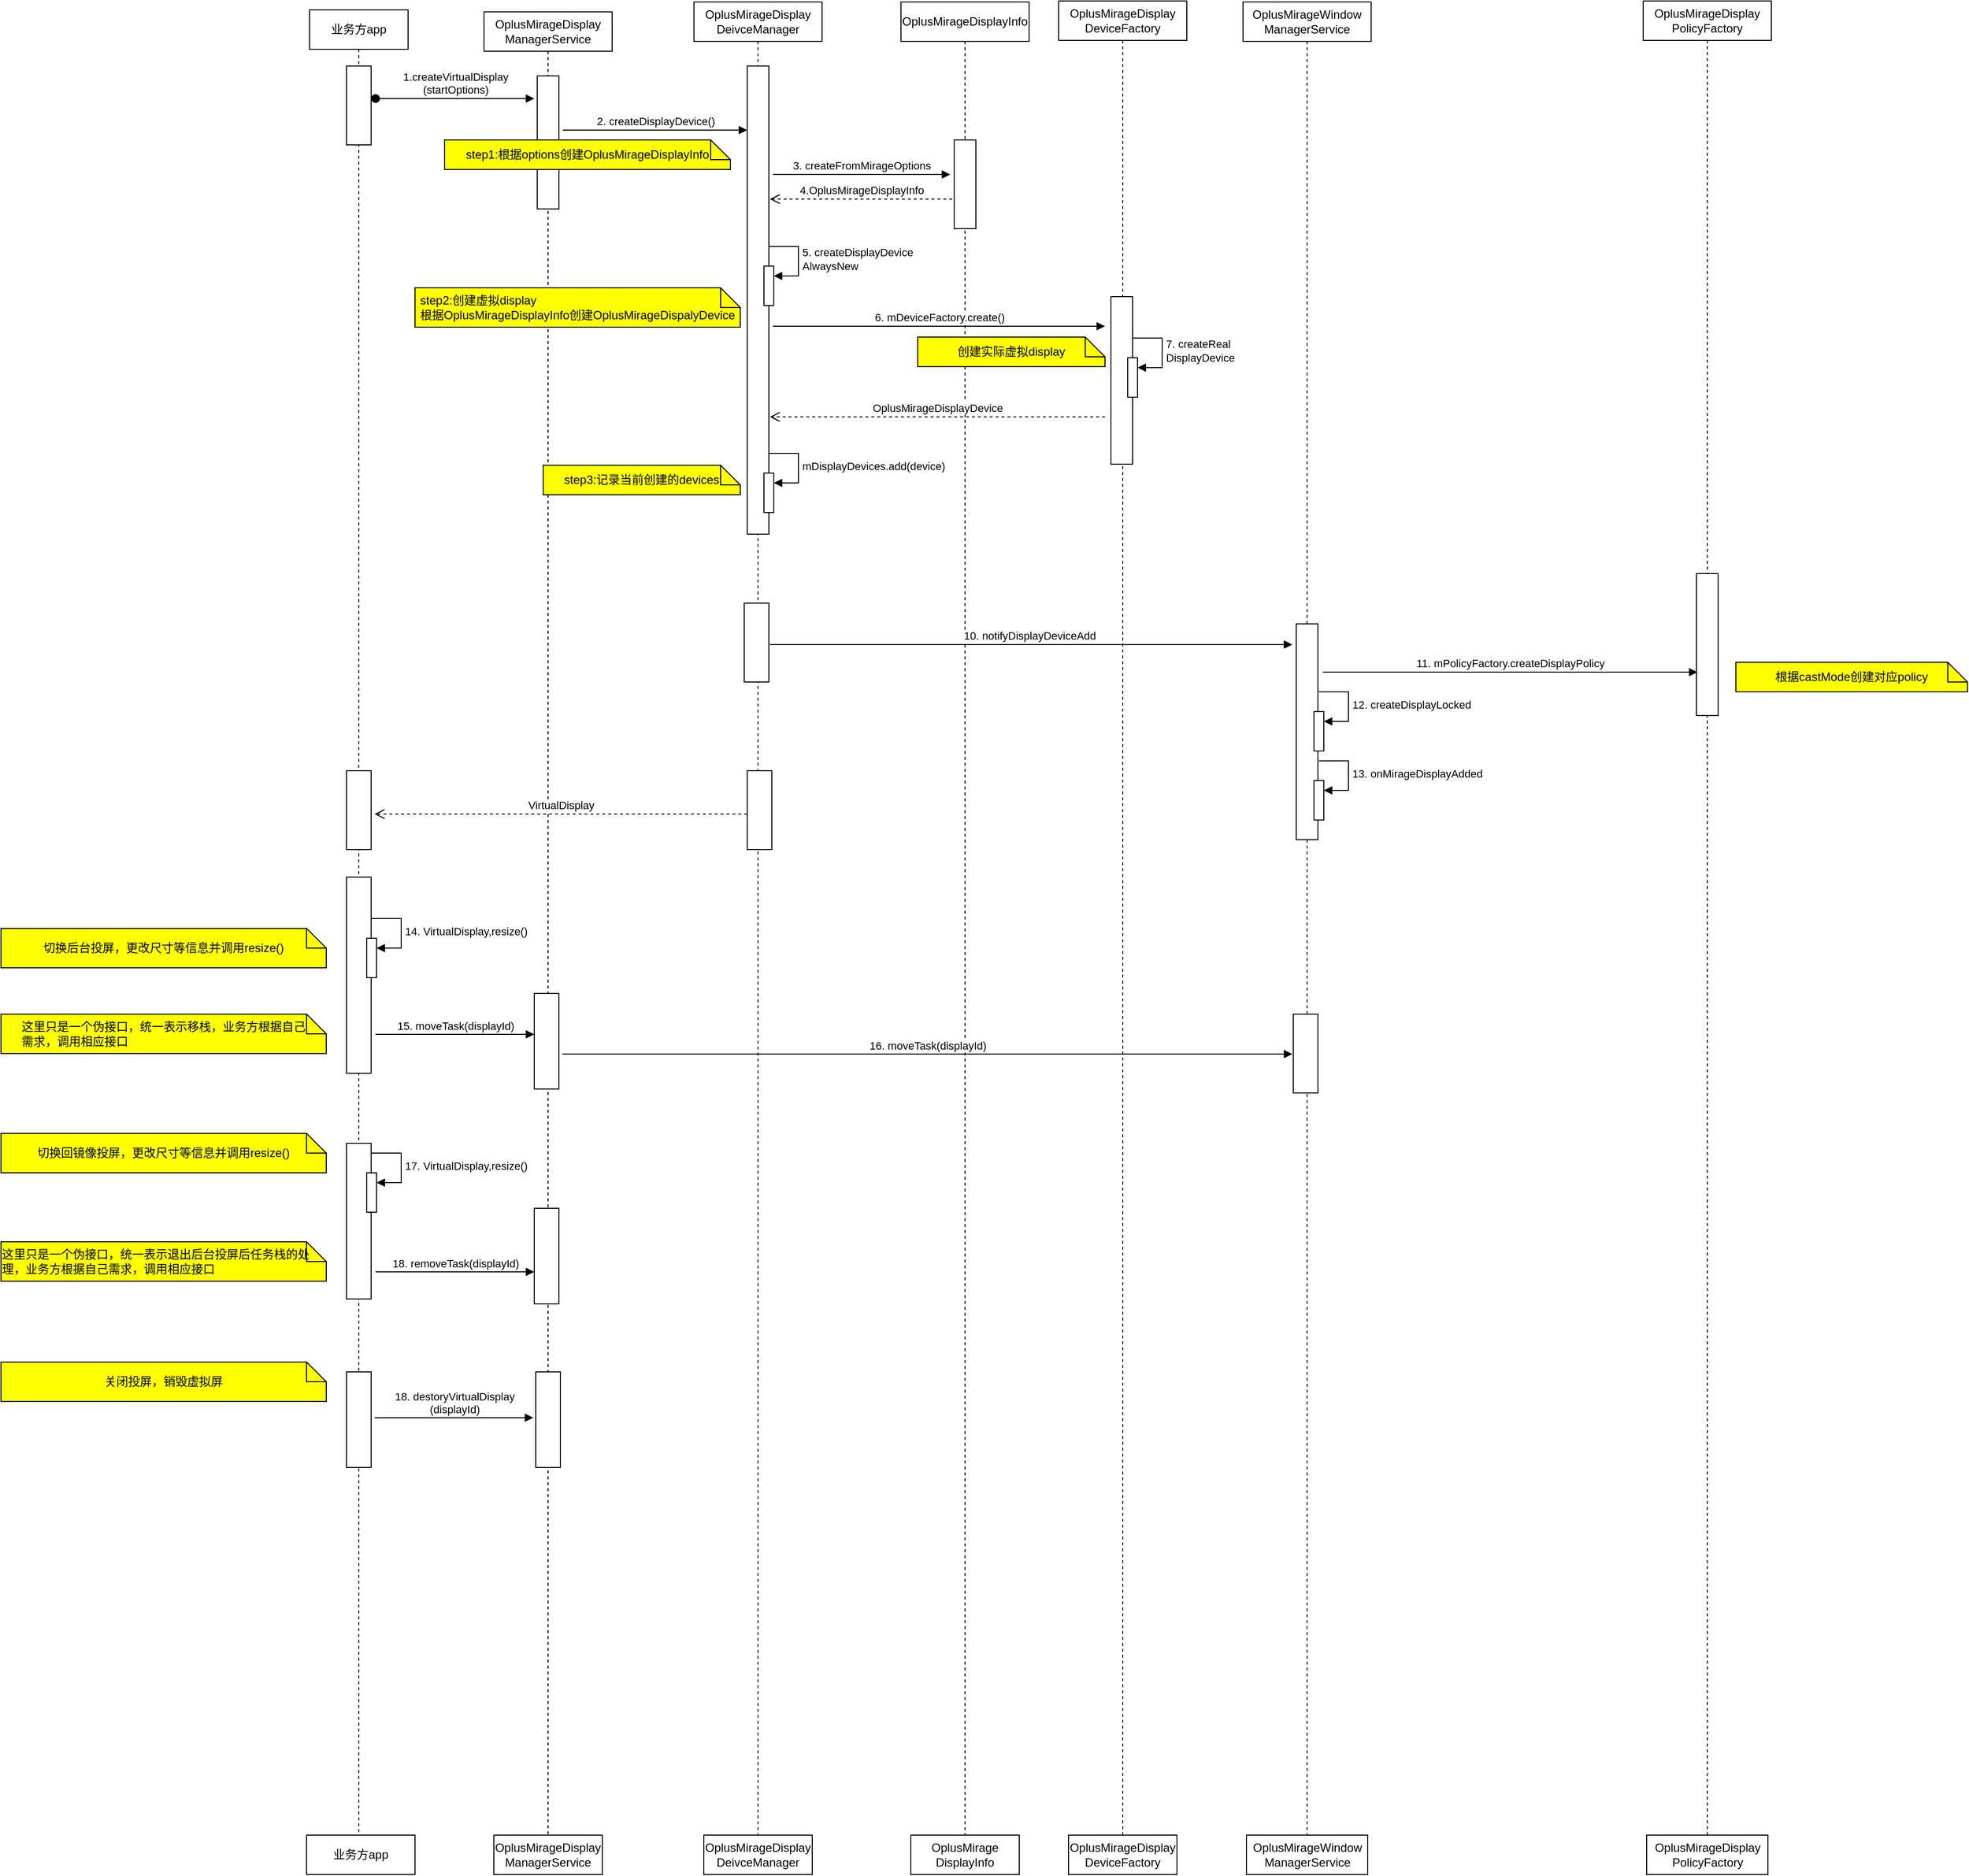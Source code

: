 <mxfile version="21.3.6" type="github">
  <diagram name="第 1 页" id="up2WzP2WOq_WwcbOWC76">
    <mxGraphModel dx="2010" dy="657" grid="1" gridSize="10" guides="1" tooltips="1" connect="1" arrows="1" fold="1" page="1" pageScale="1" pageWidth="827" pageHeight="1169" math="0" shadow="0">
      <root>
        <mxCell id="0" />
        <mxCell id="1" parent="0" />
        <mxCell id="COJoxem9YhKzUR3GFNAb-1" value="OplusMirageDisplay&lt;br&gt;ManagerService" style="shape=umlLifeline;perimeter=lifelinePerimeter;whiteSpace=wrap;html=1;container=0;dropTarget=0;collapsible=0;recursiveResize=0;outlineConnect=0;portConstraint=eastwest;newEdgeStyle={&quot;edgeStyle&quot;:&quot;elbowEdgeStyle&quot;,&quot;elbow&quot;:&quot;vertical&quot;,&quot;curved&quot;:0,&quot;rounded&quot;:0};" vertex="1" parent="1">
          <mxGeometry x="40" y="30" width="130" height="1850" as="geometry" />
        </mxCell>
        <mxCell id="COJoxem9YhKzUR3GFNAb-2" value="" style="html=1;points=[];perimeter=orthogonalPerimeter;outlineConnect=0;targetShapes=umlLifeline;portConstraint=eastwest;newEdgeStyle={&quot;edgeStyle&quot;:&quot;elbowEdgeStyle&quot;,&quot;elbow&quot;:&quot;vertical&quot;,&quot;curved&quot;:0,&quot;rounded&quot;:0};" vertex="1" parent="COJoxem9YhKzUR3GFNAb-1">
          <mxGeometry x="54" y="65" width="22" height="135" as="geometry" />
        </mxCell>
        <mxCell id="COJoxem9YhKzUR3GFNAb-3" value="1.createVirtualDisplay&lt;br&gt;(startOptions)" style="html=1;verticalAlign=bottom;startArrow=oval;endArrow=block;startSize=8;edgeStyle=elbowEdgeStyle;elbow=vertical;curved=0;rounded=0;" edge="1" parent="COJoxem9YhKzUR3GFNAb-1">
          <mxGeometry relative="1" as="geometry">
            <mxPoint x="-110" y="88" as="sourcePoint" />
            <mxPoint x="51" y="88.103" as="targetPoint" />
          </mxGeometry>
        </mxCell>
        <mxCell id="COJoxem9YhKzUR3GFNAb-112" value="" style="html=1;points=[];perimeter=orthogonalPerimeter;outlineConnect=0;targetShapes=umlLifeline;portConstraint=eastwest;newEdgeStyle={&quot;edgeStyle&quot;:&quot;elbowEdgeStyle&quot;,&quot;elbow&quot;:&quot;vertical&quot;,&quot;curved&quot;:0,&quot;rounded&quot;:0};" vertex="1" parent="COJoxem9YhKzUR3GFNAb-1">
          <mxGeometry x="51" y="996" width="25" height="97" as="geometry" />
        </mxCell>
        <mxCell id="COJoxem9YhKzUR3GFNAb-129" value="" style="html=1;points=[];perimeter=orthogonalPerimeter;outlineConnect=0;targetShapes=umlLifeline;portConstraint=eastwest;newEdgeStyle={&quot;edgeStyle&quot;:&quot;elbowEdgeStyle&quot;,&quot;elbow&quot;:&quot;vertical&quot;,&quot;curved&quot;:0,&quot;rounded&quot;:0};" vertex="1" parent="COJoxem9YhKzUR3GFNAb-1">
          <mxGeometry x="51" y="1214" width="25" height="97" as="geometry" />
        </mxCell>
        <mxCell id="COJoxem9YhKzUR3GFNAb-138" value="" style="html=1;points=[];perimeter=orthogonalPerimeter;outlineConnect=0;targetShapes=umlLifeline;portConstraint=eastwest;newEdgeStyle={&quot;edgeStyle&quot;:&quot;elbowEdgeStyle&quot;,&quot;elbow&quot;:&quot;vertical&quot;,&quot;curved&quot;:0,&quot;rounded&quot;:0};" vertex="1" parent="COJoxem9YhKzUR3GFNAb-1">
          <mxGeometry x="52.5" y="1380" width="25" height="97" as="geometry" />
        </mxCell>
        <mxCell id="COJoxem9YhKzUR3GFNAb-5" value="OplusMirageDisplay&lt;br&gt;DeivceManager" style="shape=umlLifeline;perimeter=lifelinePerimeter;whiteSpace=wrap;html=1;container=0;dropTarget=0;collapsible=0;recursiveResize=0;outlineConnect=0;portConstraint=eastwest;newEdgeStyle={&quot;edgeStyle&quot;:&quot;elbowEdgeStyle&quot;,&quot;elbow&quot;:&quot;vertical&quot;,&quot;curved&quot;:0,&quot;rounded&quot;:0};" vertex="1" parent="1">
          <mxGeometry x="253" y="20" width="130" height="1860" as="geometry" />
        </mxCell>
        <mxCell id="COJoxem9YhKzUR3GFNAb-6" value="" style="html=1;points=[];perimeter=orthogonalPerimeter;outlineConnect=0;targetShapes=umlLifeline;portConstraint=eastwest;newEdgeStyle={&quot;edgeStyle&quot;:&quot;elbowEdgeStyle&quot;,&quot;elbow&quot;:&quot;vertical&quot;,&quot;curved&quot;:0,&quot;rounded&quot;:0};" vertex="1" parent="COJoxem9YhKzUR3GFNAb-5">
          <mxGeometry x="54" y="65" width="22" height="475" as="geometry" />
        </mxCell>
        <mxCell id="COJoxem9YhKzUR3GFNAb-7" value="" style="html=1;points=[];perimeter=orthogonalPerimeter;outlineConnect=0;targetShapes=umlLifeline;portConstraint=eastwest;newEdgeStyle={&quot;edgeStyle&quot;:&quot;elbowEdgeStyle&quot;,&quot;elbow&quot;:&quot;vertical&quot;,&quot;curved&quot;:0,&quot;rounded&quot;:0};" vertex="1" parent="COJoxem9YhKzUR3GFNAb-5">
          <mxGeometry x="71" y="268" width="10" height="40" as="geometry" />
        </mxCell>
        <mxCell id="COJoxem9YhKzUR3GFNAb-8" value="5. createDisplayDevice&lt;br&gt;AlwaysNew" style="html=1;align=left;spacingLeft=2;endArrow=block;rounded=0;edgeStyle=orthogonalEdgeStyle;curved=0;rounded=0;" edge="1" parent="COJoxem9YhKzUR3GFNAb-5" target="COJoxem9YhKzUR3GFNAb-7">
          <mxGeometry relative="1" as="geometry">
            <mxPoint x="76" y="248" as="sourcePoint" />
            <Array as="points">
              <mxPoint x="106" y="278" />
            </Array>
          </mxGeometry>
        </mxCell>
        <mxCell id="COJoxem9YhKzUR3GFNAb-9" value="" style="html=1;points=[];perimeter=orthogonalPerimeter;outlineConnect=0;targetShapes=umlLifeline;portConstraint=eastwest;newEdgeStyle={&quot;edgeStyle&quot;:&quot;elbowEdgeStyle&quot;,&quot;elbow&quot;:&quot;vertical&quot;,&quot;curved&quot;:0,&quot;rounded&quot;:0};" vertex="1" parent="COJoxem9YhKzUR3GFNAb-5">
          <mxGeometry x="71" y="478" width="10" height="40" as="geometry" />
        </mxCell>
        <mxCell id="COJoxem9YhKzUR3GFNAb-10" value="mDisplayDevices.add(device)" style="html=1;align=left;spacingLeft=2;endArrow=block;rounded=0;edgeStyle=orthogonalEdgeStyle;curved=0;rounded=0;" edge="1" parent="COJoxem9YhKzUR3GFNAb-5" target="COJoxem9YhKzUR3GFNAb-9">
          <mxGeometry relative="1" as="geometry">
            <mxPoint x="76" y="458" as="sourcePoint" />
            <Array as="points">
              <mxPoint x="106" y="488" />
            </Array>
          </mxGeometry>
        </mxCell>
        <mxCell id="COJoxem9YhKzUR3GFNAb-98" value="" style="html=1;points=[];perimeter=orthogonalPerimeter;outlineConnect=0;targetShapes=umlLifeline;portConstraint=eastwest;newEdgeStyle={&quot;edgeStyle&quot;:&quot;elbowEdgeStyle&quot;,&quot;elbow&quot;:&quot;vertical&quot;,&quot;curved&quot;:0,&quot;rounded&quot;:0};" vertex="1" parent="COJoxem9YhKzUR3GFNAb-5">
          <mxGeometry x="51" y="610" width="25" height="80" as="geometry" />
        </mxCell>
        <mxCell id="COJoxem9YhKzUR3GFNAb-12" value="2. createDisplayDevice()" style="html=1;verticalAlign=bottom;endArrow=block;edgeStyle=elbowEdgeStyle;elbow=vertical;curved=0;rounded=0;" edge="1" parent="1">
          <mxGeometry width="80" relative="1" as="geometry">
            <mxPoint x="120" y="150" as="sourcePoint" />
            <mxPoint x="307" y="150.034" as="targetPoint" />
          </mxGeometry>
        </mxCell>
        <mxCell id="COJoxem9YhKzUR3GFNAb-13" value="OplusMirageDisplayInfo" style="shape=umlLifeline;perimeter=lifelinePerimeter;whiteSpace=wrap;html=1;container=0;dropTarget=0;collapsible=0;recursiveResize=0;outlineConnect=0;portConstraint=eastwest;newEdgeStyle={&quot;edgeStyle&quot;:&quot;elbowEdgeStyle&quot;,&quot;elbow&quot;:&quot;vertical&quot;,&quot;curved&quot;:0,&quot;rounded&quot;:0};" vertex="1" parent="1">
          <mxGeometry x="463" y="20" width="130" height="1860" as="geometry" />
        </mxCell>
        <mxCell id="COJoxem9YhKzUR3GFNAb-14" value="" style="html=1;points=[];perimeter=orthogonalPerimeter;outlineConnect=0;targetShapes=umlLifeline;portConstraint=eastwest;newEdgeStyle={&quot;edgeStyle&quot;:&quot;elbowEdgeStyle&quot;,&quot;elbow&quot;:&quot;vertical&quot;,&quot;curved&quot;:0,&quot;rounded&quot;:0};" vertex="1" parent="COJoxem9YhKzUR3GFNAb-13">
          <mxGeometry x="54" y="140" width="22" height="90" as="geometry" />
        </mxCell>
        <mxCell id="COJoxem9YhKzUR3GFNAb-15" value="3. createFromMirageOptions" style="html=1;verticalAlign=bottom;endArrow=block;edgeStyle=elbowEdgeStyle;elbow=vertical;curved=0;rounded=0;" edge="1" parent="1">
          <mxGeometry width="80" relative="1" as="geometry">
            <mxPoint x="333" y="195" as="sourcePoint" />
            <mxPoint x="513" y="195" as="targetPoint" />
          </mxGeometry>
        </mxCell>
        <mxCell id="COJoxem9YhKzUR3GFNAb-16" value="OplusMirageDisplay&lt;br&gt;DeviceFactory" style="shape=umlLifeline;perimeter=lifelinePerimeter;whiteSpace=wrap;html=1;container=0;dropTarget=0;collapsible=0;recursiveResize=0;outlineConnect=0;portConstraint=eastwest;newEdgeStyle={&quot;edgeStyle&quot;:&quot;elbowEdgeStyle&quot;,&quot;elbow&quot;:&quot;vertical&quot;,&quot;curved&quot;:0,&quot;rounded&quot;:0};" vertex="1" parent="1">
          <mxGeometry x="623" y="19" width="130" height="1861" as="geometry" />
        </mxCell>
        <mxCell id="COJoxem9YhKzUR3GFNAb-17" value="" style="html=1;points=[];perimeter=orthogonalPerimeter;outlineConnect=0;targetShapes=umlLifeline;portConstraint=eastwest;newEdgeStyle={&quot;edgeStyle&quot;:&quot;elbowEdgeStyle&quot;,&quot;elbow&quot;:&quot;vertical&quot;,&quot;curved&quot;:0,&quot;rounded&quot;:0};" vertex="1" parent="COJoxem9YhKzUR3GFNAb-16">
          <mxGeometry x="53" y="300" width="22" height="170" as="geometry" />
        </mxCell>
        <mxCell id="COJoxem9YhKzUR3GFNAb-18" value="" style="html=1;points=[];perimeter=orthogonalPerimeter;outlineConnect=0;targetShapes=umlLifeline;portConstraint=eastwest;newEdgeStyle={&quot;edgeStyle&quot;:&quot;elbowEdgeStyle&quot;,&quot;elbow&quot;:&quot;vertical&quot;,&quot;curved&quot;:0,&quot;rounded&quot;:0};" vertex="1" parent="COJoxem9YhKzUR3GFNAb-16">
          <mxGeometry x="70" y="362" width="10" height="40" as="geometry" />
        </mxCell>
        <mxCell id="COJoxem9YhKzUR3GFNAb-19" value="7. createReal&lt;br&gt;DisplayDevice" style="html=1;align=left;spacingLeft=2;endArrow=block;rounded=0;edgeStyle=orthogonalEdgeStyle;curved=0;rounded=0;" edge="1" parent="COJoxem9YhKzUR3GFNAb-16" target="COJoxem9YhKzUR3GFNAb-18">
          <mxGeometry relative="1" as="geometry">
            <mxPoint x="75" y="342" as="sourcePoint" />
            <Array as="points">
              <mxPoint x="105" y="372" />
            </Array>
          </mxGeometry>
        </mxCell>
        <mxCell id="COJoxem9YhKzUR3GFNAb-20" value="6. mDeviceFactory.create()" style="html=1;verticalAlign=bottom;endArrow=block;edgeStyle=elbowEdgeStyle;elbow=vertical;curved=0;rounded=0;" edge="1" parent="1">
          <mxGeometry x="0.002" width="80" relative="1" as="geometry">
            <mxPoint x="333" y="349" as="sourcePoint" />
            <mxPoint x="670" y="349" as="targetPoint" />
            <mxPoint as="offset" />
          </mxGeometry>
        </mxCell>
        <mxCell id="COJoxem9YhKzUR3GFNAb-24" value="OplusMirageDisplayDevice" style="html=1;verticalAlign=bottom;endArrow=open;dashed=1;endSize=8;edgeStyle=elbowEdgeStyle;elbow=vertical;curved=0;rounded=0;" edge="1" parent="1">
          <mxGeometry relative="1" as="geometry">
            <mxPoint x="670" y="441" as="sourcePoint" />
            <mxPoint x="330" y="441" as="targetPoint" />
          </mxGeometry>
        </mxCell>
        <mxCell id="COJoxem9YhKzUR3GFNAb-25" value="OplusMirageWindow&lt;br&gt;ManagerService" style="shape=umlLifeline;perimeter=lifelinePerimeter;whiteSpace=wrap;html=1;container=0;dropTarget=0;collapsible=0;recursiveResize=0;outlineConnect=0;portConstraint=eastwest;newEdgeStyle={&quot;edgeStyle&quot;:&quot;elbowEdgeStyle&quot;,&quot;elbow&quot;:&quot;vertical&quot;,&quot;curved&quot;:0,&quot;rounded&quot;:0};" vertex="1" parent="1">
          <mxGeometry x="810" y="20" width="130" height="1860" as="geometry" />
        </mxCell>
        <mxCell id="COJoxem9YhKzUR3GFNAb-106" value="" style="html=1;points=[];perimeter=orthogonalPerimeter;outlineConnect=0;targetShapes=umlLifeline;portConstraint=eastwest;newEdgeStyle={&quot;edgeStyle&quot;:&quot;elbowEdgeStyle&quot;,&quot;elbow&quot;:&quot;vertical&quot;,&quot;curved&quot;:0,&quot;rounded&quot;:0};" vertex="1" parent="COJoxem9YhKzUR3GFNAb-25">
          <mxGeometry x="54" y="631" width="22" height="219" as="geometry" />
        </mxCell>
        <mxCell id="COJoxem9YhKzUR3GFNAb-117" value="" style="html=1;points=[];perimeter=orthogonalPerimeter;outlineConnect=0;targetShapes=umlLifeline;portConstraint=eastwest;newEdgeStyle={&quot;edgeStyle&quot;:&quot;elbowEdgeStyle&quot;,&quot;elbow&quot;:&quot;vertical&quot;,&quot;curved&quot;:0,&quot;rounded&quot;:0};" vertex="1" parent="COJoxem9YhKzUR3GFNAb-25">
          <mxGeometry x="51" y="1027" width="25" height="80" as="geometry" />
        </mxCell>
        <mxCell id="COJoxem9YhKzUR3GFNAb-45" value="10. notifyDisplayDeviceAdd&amp;nbsp;" style="html=1;verticalAlign=bottom;endArrow=block;edgeStyle=elbowEdgeStyle;elbow=vertical;curved=0;rounded=0;" edge="1" parent="1">
          <mxGeometry width="80" relative="1" as="geometry">
            <mxPoint x="330" y="672" as="sourcePoint" />
            <mxPoint x="860" y="672" as="targetPoint" />
          </mxGeometry>
        </mxCell>
        <mxCell id="COJoxem9YhKzUR3GFNAb-49" value="OplusMirageDisplay&lt;br&gt;PolicyFactory" style="shape=umlLifeline;perimeter=lifelinePerimeter;whiteSpace=wrap;html=1;container=0;dropTarget=0;collapsible=0;recursiveResize=0;outlineConnect=0;portConstraint=eastwest;newEdgeStyle={&quot;edgeStyle&quot;:&quot;elbowEdgeStyle&quot;,&quot;elbow&quot;:&quot;vertical&quot;,&quot;curved&quot;:0,&quot;rounded&quot;:0};" vertex="1" parent="1">
          <mxGeometry x="1216" y="19" width="130" height="1861" as="geometry" />
        </mxCell>
        <mxCell id="COJoxem9YhKzUR3GFNAb-50" value="" style="html=1;points=[];perimeter=orthogonalPerimeter;outlineConnect=0;targetShapes=umlLifeline;portConstraint=eastwest;newEdgeStyle={&quot;edgeStyle&quot;:&quot;elbowEdgeStyle&quot;,&quot;elbow&quot;:&quot;vertical&quot;,&quot;curved&quot;:0,&quot;rounded&quot;:0};" vertex="1" parent="COJoxem9YhKzUR3GFNAb-49">
          <mxGeometry x="54" y="581" width="22" height="144" as="geometry" />
        </mxCell>
        <mxCell id="COJoxem9YhKzUR3GFNAb-57" value="&lt;div style=&quot;text-align: left;&quot;&gt;step1:根据options创建OplusMirageDisplayInfo&lt;/div&gt;" style="shape=note;size=20;whiteSpace=wrap;html=1;fillColor=#FFFF00;" vertex="1" parent="1">
          <mxGeometry y="160" width="290" height="30" as="geometry" />
        </mxCell>
        <mxCell id="COJoxem9YhKzUR3GFNAb-58" value="4.OplusMirageDisplayInfo" style="html=1;verticalAlign=bottom;endArrow=open;dashed=1;endSize=8;edgeStyle=elbowEdgeStyle;elbow=vertical;curved=0;rounded=0;" edge="1" parent="1">
          <mxGeometry relative="1" as="geometry">
            <mxPoint x="515" y="220" as="sourcePoint" />
            <mxPoint x="330" y="220" as="targetPoint" />
          </mxGeometry>
        </mxCell>
        <mxCell id="COJoxem9YhKzUR3GFNAb-59" value="&lt;div style=&quot;text-align: left;&quot;&gt;step2:创建虚拟display&lt;/div&gt;&lt;div style=&quot;text-align: left;&quot;&gt;根据OplusMirageDisplayInfo创建OplusMirageDispalyDevice&lt;/div&gt;" style="shape=note;size=20;whiteSpace=wrap;html=1;fillColor=#FFFF00;" vertex="1" parent="1">
          <mxGeometry x="-30" y="310" width="330" height="40" as="geometry" />
        </mxCell>
        <mxCell id="COJoxem9YhKzUR3GFNAb-60" value="创建实际虚拟display" style="shape=note;size=20;whiteSpace=wrap;html=1;fillColor=#FFFF00;" vertex="1" parent="1">
          <mxGeometry x="480" y="360" width="190" height="30" as="geometry" />
        </mxCell>
        <mxCell id="COJoxem9YhKzUR3GFNAb-65" value="step3:记录当前创建的devices" style="shape=note;size=20;whiteSpace=wrap;html=1;fillColor=#FFFF00;" vertex="1" parent="1">
          <mxGeometry x="100" y="490" width="200" height="30" as="geometry" />
        </mxCell>
        <mxCell id="COJoxem9YhKzUR3GFNAb-75" value="业务方app" style="shape=umlLifeline;perimeter=lifelinePerimeter;whiteSpace=wrap;html=1;container=1;dropTarget=0;collapsible=0;recursiveResize=0;outlineConnect=0;portConstraint=eastwest;newEdgeStyle={&quot;edgeStyle&quot;:&quot;elbowEdgeStyle&quot;,&quot;elbow&quot;:&quot;vertical&quot;,&quot;curved&quot;:0,&quot;rounded&quot;:0};" vertex="1" parent="1">
          <mxGeometry x="-137" y="28" width="100" height="1852" as="geometry" />
        </mxCell>
        <mxCell id="COJoxem9YhKzUR3GFNAb-76" value="" style="html=1;points=[];perimeter=orthogonalPerimeter;outlineConnect=0;targetShapes=umlLifeline;portConstraint=eastwest;newEdgeStyle={&quot;edgeStyle&quot;:&quot;elbowEdgeStyle&quot;,&quot;elbow&quot;:&quot;vertical&quot;,&quot;curved&quot;:0,&quot;rounded&quot;:0};" vertex="1" parent="COJoxem9YhKzUR3GFNAb-75">
          <mxGeometry x="37.5" y="57" width="25" height="80" as="geometry" />
        </mxCell>
        <mxCell id="COJoxem9YhKzUR3GFNAb-96" value="" style="html=1;points=[];perimeter=orthogonalPerimeter;outlineConnect=0;targetShapes=umlLifeline;portConstraint=eastwest;newEdgeStyle={&quot;edgeStyle&quot;:&quot;elbowEdgeStyle&quot;,&quot;elbow&quot;:&quot;vertical&quot;,&quot;curved&quot;:0,&quot;rounded&quot;:0};" vertex="1" parent="COJoxem9YhKzUR3GFNAb-75">
          <mxGeometry x="37.5" y="772" width="25" height="80" as="geometry" />
        </mxCell>
        <mxCell id="COJoxem9YhKzUR3GFNAb-111" value="" style="html=1;points=[];perimeter=orthogonalPerimeter;outlineConnect=0;targetShapes=umlLifeline;portConstraint=eastwest;newEdgeStyle={&quot;edgeStyle&quot;:&quot;elbowEdgeStyle&quot;,&quot;elbow&quot;:&quot;vertical&quot;,&quot;curved&quot;:0,&quot;rounded&quot;:0};" vertex="1" parent="COJoxem9YhKzUR3GFNAb-75">
          <mxGeometry x="37.5" y="880" width="25" height="199" as="geometry" />
        </mxCell>
        <mxCell id="COJoxem9YhKzUR3GFNAb-125" value="" style="html=1;points=[];perimeter=orthogonalPerimeter;outlineConnect=0;targetShapes=umlLifeline;portConstraint=eastwest;newEdgeStyle={&quot;edgeStyle&quot;:&quot;elbowEdgeStyle&quot;,&quot;elbow&quot;:&quot;vertical&quot;,&quot;curved&quot;:0,&quot;rounded&quot;:0};" vertex="1" parent="COJoxem9YhKzUR3GFNAb-75">
          <mxGeometry x="58" y="942" width="10" height="40" as="geometry" />
        </mxCell>
        <mxCell id="COJoxem9YhKzUR3GFNAb-126" value="14. VirtualDisplay,resize()" style="html=1;align=left;spacingLeft=2;endArrow=block;rounded=0;edgeStyle=orthogonalEdgeStyle;curved=0;rounded=0;" edge="1" target="COJoxem9YhKzUR3GFNAb-125" parent="COJoxem9YhKzUR3GFNAb-75">
          <mxGeometry relative="1" as="geometry">
            <mxPoint x="63" y="922" as="sourcePoint" />
            <Array as="points">
              <mxPoint x="93" y="952" />
            </Array>
          </mxGeometry>
        </mxCell>
        <mxCell id="COJoxem9YhKzUR3GFNAb-128" value="" style="html=1;points=[];perimeter=orthogonalPerimeter;outlineConnect=0;targetShapes=umlLifeline;portConstraint=eastwest;newEdgeStyle={&quot;edgeStyle&quot;:&quot;elbowEdgeStyle&quot;,&quot;elbow&quot;:&quot;vertical&quot;,&quot;curved&quot;:0,&quot;rounded&quot;:0};" vertex="1" parent="COJoxem9YhKzUR3GFNAb-75">
          <mxGeometry x="37.5" y="1150" width="25" height="158" as="geometry" />
        </mxCell>
        <mxCell id="COJoxem9YhKzUR3GFNAb-131" value="" style="html=1;points=[];perimeter=orthogonalPerimeter;outlineConnect=0;targetShapes=umlLifeline;portConstraint=eastwest;newEdgeStyle={&quot;edgeStyle&quot;:&quot;elbowEdgeStyle&quot;,&quot;elbow&quot;:&quot;vertical&quot;,&quot;curved&quot;:0,&quot;rounded&quot;:0};" vertex="1" parent="COJoxem9YhKzUR3GFNAb-75">
          <mxGeometry x="58" y="1180" width="10" height="40" as="geometry" />
        </mxCell>
        <mxCell id="COJoxem9YhKzUR3GFNAb-132" value="17. VirtualDisplay,resize()" style="html=1;align=left;spacingLeft=2;endArrow=block;rounded=0;edgeStyle=orthogonalEdgeStyle;curved=0;rounded=0;" edge="1" target="COJoxem9YhKzUR3GFNAb-131" parent="COJoxem9YhKzUR3GFNAb-75">
          <mxGeometry relative="1" as="geometry">
            <mxPoint x="63" y="1160" as="sourcePoint" />
            <Array as="points">
              <mxPoint x="93" y="1190" />
            </Array>
          </mxGeometry>
        </mxCell>
        <mxCell id="COJoxem9YhKzUR3GFNAb-136" value="" style="html=1;points=[];perimeter=orthogonalPerimeter;outlineConnect=0;targetShapes=umlLifeline;portConstraint=eastwest;newEdgeStyle={&quot;edgeStyle&quot;:&quot;elbowEdgeStyle&quot;,&quot;elbow&quot;:&quot;vertical&quot;,&quot;curved&quot;:0,&quot;rounded&quot;:0};" vertex="1" parent="COJoxem9YhKzUR3GFNAb-75">
          <mxGeometry x="37.5" y="1382" width="25" height="97" as="geometry" />
        </mxCell>
        <mxCell id="COJoxem9YhKzUR3GFNAb-80" value="11. mPolicyFactory.createDisplayPolicy" style="html=1;verticalAlign=bottom;endArrow=block;edgeStyle=elbowEdgeStyle;elbow=vertical;curved=0;rounded=0;" edge="1" parent="1">
          <mxGeometry x="-0.001" width="80" relative="1" as="geometry">
            <mxPoint x="891" y="700" as="sourcePoint" />
            <mxPoint x="1271" y="700" as="targetPoint" />
            <mxPoint as="offset" />
          </mxGeometry>
        </mxCell>
        <mxCell id="COJoxem9YhKzUR3GFNAb-84" value="业务方app" style="html=1;whiteSpace=wrap;" vertex="1" parent="1">
          <mxGeometry x="-140" y="1880" width="110" height="40" as="geometry" />
        </mxCell>
        <mxCell id="COJoxem9YhKzUR3GFNAb-85" value="OplusMirageDisplay&lt;br style=&quot;border-color: var(--border-color);&quot;&gt;ManagerService" style="html=1;whiteSpace=wrap;" vertex="1" parent="1">
          <mxGeometry x="50" y="1880" width="110" height="40" as="geometry" />
        </mxCell>
        <mxCell id="COJoxem9YhKzUR3GFNAb-86" value="OplusMirageDisplay&lt;br style=&quot;border-color: var(--border-color);&quot;&gt;DeivceManager" style="html=1;whiteSpace=wrap;" vertex="1" parent="1">
          <mxGeometry x="263" y="1880" width="110" height="40" as="geometry" />
        </mxCell>
        <mxCell id="COJoxem9YhKzUR3GFNAb-87" value="OplusMirage&lt;br&gt;DisplayInfo" style="html=1;whiteSpace=wrap;" vertex="1" parent="1">
          <mxGeometry x="473" y="1880" width="110" height="40" as="geometry" />
        </mxCell>
        <mxCell id="COJoxem9YhKzUR3GFNAb-88" value="OplusMirageDisplay&lt;br style=&quot;border-color: var(--border-color);&quot;&gt;DeviceFactory" style="html=1;whiteSpace=wrap;" vertex="1" parent="1">
          <mxGeometry x="633" y="1880" width="110" height="40" as="geometry" />
        </mxCell>
        <mxCell id="COJoxem9YhKzUR3GFNAb-90" value="OplusMirageWindow&lt;br style=&quot;border-color: var(--border-color);&quot;&gt;ManagerService" style="html=1;whiteSpace=wrap;" vertex="1" parent="1">
          <mxGeometry x="813.5" y="1880" width="123" height="40" as="geometry" />
        </mxCell>
        <mxCell id="COJoxem9YhKzUR3GFNAb-92" value="OplusMirageDisplay&lt;br style=&quot;border-color: var(--border-color);&quot;&gt;PolicyFactory" style="html=1;whiteSpace=wrap;" vertex="1" parent="1">
          <mxGeometry x="1219.5" y="1880" width="123" height="40" as="geometry" />
        </mxCell>
        <mxCell id="COJoxem9YhKzUR3GFNAb-95" value="根据castMode创建对应policy" style="shape=note;size=20;whiteSpace=wrap;html=1;fillColor=#FFFF00;" vertex="1" parent="1">
          <mxGeometry x="1310" y="690" width="235" height="30" as="geometry" />
        </mxCell>
        <mxCell id="COJoxem9YhKzUR3GFNAb-97" value="VirtualDisplay" style="html=1;verticalAlign=bottom;endArrow=open;dashed=1;endSize=8;edgeStyle=elbowEdgeStyle;elbow=vertical;curved=0;rounded=0;" edge="1" parent="1" source="COJoxem9YhKzUR3GFNAb-120">
          <mxGeometry relative="1" as="geometry">
            <mxPoint x="670" y="844.06" as="sourcePoint" />
            <mxPoint x="-71" y="844.06" as="targetPoint" />
          </mxGeometry>
        </mxCell>
        <mxCell id="COJoxem9YhKzUR3GFNAb-107" value="" style="html=1;points=[];perimeter=orthogonalPerimeter;outlineConnect=0;targetShapes=umlLifeline;portConstraint=eastwest;newEdgeStyle={&quot;edgeStyle&quot;:&quot;elbowEdgeStyle&quot;,&quot;elbow&quot;:&quot;vertical&quot;,&quot;curved&quot;:0,&quot;rounded&quot;:0};" vertex="1" parent="1">
          <mxGeometry x="882" y="740" width="10" height="40" as="geometry" />
        </mxCell>
        <mxCell id="COJoxem9YhKzUR3GFNAb-108" value="12. createDisplayLocked" style="html=1;align=left;spacingLeft=2;endArrow=block;rounded=0;edgeStyle=orthogonalEdgeStyle;curved=0;rounded=0;" edge="1" parent="1" target="COJoxem9YhKzUR3GFNAb-107">
          <mxGeometry relative="1" as="geometry">
            <mxPoint x="887" y="720" as="sourcePoint" />
            <Array as="points">
              <mxPoint x="917" y="750" />
            </Array>
          </mxGeometry>
        </mxCell>
        <mxCell id="COJoxem9YhKzUR3GFNAb-109" value="" style="html=1;points=[];perimeter=orthogonalPerimeter;outlineConnect=0;targetShapes=umlLifeline;portConstraint=eastwest;newEdgeStyle={&quot;edgeStyle&quot;:&quot;elbowEdgeStyle&quot;,&quot;elbow&quot;:&quot;vertical&quot;,&quot;curved&quot;:0,&quot;rounded&quot;:0};" vertex="1" parent="1">
          <mxGeometry x="882" y="810" width="10" height="40" as="geometry" />
        </mxCell>
        <mxCell id="COJoxem9YhKzUR3GFNAb-110" value="13. onMirageDisplayAdded" style="html=1;align=left;spacingLeft=2;endArrow=block;rounded=0;edgeStyle=orthogonalEdgeStyle;curved=0;rounded=0;" edge="1" parent="1" target="COJoxem9YhKzUR3GFNAb-109">
          <mxGeometry relative="1" as="geometry">
            <mxPoint x="887" y="790" as="sourcePoint" />
            <Array as="points">
              <mxPoint x="917" y="820" />
            </Array>
          </mxGeometry>
        </mxCell>
        <mxCell id="COJoxem9YhKzUR3GFNAb-115" value="15. moveTask(displayId)" style="html=1;verticalAlign=bottom;endArrow=block;edgeStyle=elbowEdgeStyle;elbow=vertical;curved=0;rounded=0;" edge="1" parent="1" target="COJoxem9YhKzUR3GFNAb-112">
          <mxGeometry width="80" relative="1" as="geometry">
            <mxPoint x="-70" y="1067.5" as="sourcePoint" />
            <mxPoint x="100" y="1067.534" as="targetPoint" />
          </mxGeometry>
        </mxCell>
        <mxCell id="COJoxem9YhKzUR3GFNAb-116" value="&lt;div style=&quot;text-align: left;&quot;&gt;这里只是一个伪接口，统一表示移栈，业务方根据自己&lt;/div&gt;&lt;div style=&quot;text-align: left;&quot;&gt;需求，调用相应接口&lt;/div&gt;" style="shape=note;size=20;whiteSpace=wrap;html=1;fillColor=#FFFF00;" vertex="1" parent="1">
          <mxGeometry x="-450" y="1047" width="330" height="40" as="geometry" />
        </mxCell>
        <mxCell id="COJoxem9YhKzUR3GFNAb-118" value="16. moveTask(displayId)" style="html=1;verticalAlign=bottom;endArrow=block;edgeStyle=elbowEdgeStyle;elbow=vertical;curved=0;rounded=0;" edge="1" parent="1">
          <mxGeometry width="80" relative="1" as="geometry">
            <mxPoint x="119.5" y="1087.5" as="sourcePoint" />
            <mxPoint x="860" y="1087" as="targetPoint" />
          </mxGeometry>
        </mxCell>
        <mxCell id="COJoxem9YhKzUR3GFNAb-120" value="" style="html=1;points=[];perimeter=orthogonalPerimeter;outlineConnect=0;targetShapes=umlLifeline;portConstraint=eastwest;newEdgeStyle={&quot;edgeStyle&quot;:&quot;elbowEdgeStyle&quot;,&quot;elbow&quot;:&quot;vertical&quot;,&quot;curved&quot;:0,&quot;rounded&quot;:0};" vertex="1" parent="1">
          <mxGeometry x="307" y="800" width="25" height="80" as="geometry" />
        </mxCell>
        <mxCell id="COJoxem9YhKzUR3GFNAb-127" value="&lt;div style=&quot;text-align: left;&quot;&gt;切换后台投屏，更改尺寸等信息并调用resize()&lt;/div&gt;" style="shape=note;size=20;whiteSpace=wrap;html=1;fillColor=#FFFF00;" vertex="1" parent="1">
          <mxGeometry x="-450" y="960" width="330" height="40" as="geometry" />
        </mxCell>
        <mxCell id="COJoxem9YhKzUR3GFNAb-130" value="&lt;div style=&quot;text-align: left;&quot;&gt;切换回镜像投屏，更改尺寸等信息并调用resize()&lt;/div&gt;" style="shape=note;size=20;whiteSpace=wrap;html=1;fillColor=#FFFF00;" vertex="1" parent="1">
          <mxGeometry x="-450" y="1168" width="330" height="40" as="geometry" />
        </mxCell>
        <mxCell id="COJoxem9YhKzUR3GFNAb-133" value="18. removeTask(displayId)" style="html=1;verticalAlign=bottom;endArrow=block;edgeStyle=elbowEdgeStyle;elbow=vertical;curved=0;rounded=0;" edge="1" parent="1">
          <mxGeometry width="80" relative="1" as="geometry">
            <mxPoint x="-70" y="1308.5" as="sourcePoint" />
            <mxPoint x="91" y="1308" as="targetPoint" />
          </mxGeometry>
        </mxCell>
        <mxCell id="COJoxem9YhKzUR3GFNAb-135" value="&lt;div style=&quot;text-align: left;&quot;&gt;这里只是一个伪接口，统一表示退出后台投屏后任务栈的处理，业务方根据自己&lt;span style=&quot;background-color: initial;&quot;&gt;需求，调用相应接口&lt;/span&gt;&lt;/div&gt;" style="shape=note;size=20;whiteSpace=wrap;html=1;fillColor=#FFFF00;" vertex="1" parent="1">
          <mxGeometry x="-450" y="1278" width="330" height="40" as="geometry" />
        </mxCell>
        <mxCell id="COJoxem9YhKzUR3GFNAb-137" value="&lt;div style=&quot;text-align: left;&quot;&gt;关闭投屏，销毁虚拟屏&lt;/div&gt;" style="shape=note;size=20;whiteSpace=wrap;html=1;fillColor=#FFFF00;" vertex="1" parent="1">
          <mxGeometry x="-450" y="1400" width="330" height="40" as="geometry" />
        </mxCell>
        <mxCell id="COJoxem9YhKzUR3GFNAb-139" value="18. destoryVirtualDisplay&lt;br&gt;(displayId)" style="html=1;verticalAlign=bottom;endArrow=block;edgeStyle=elbowEdgeStyle;elbow=vertical;curved=0;rounded=0;" edge="1" parent="1">
          <mxGeometry width="80" relative="1" as="geometry">
            <mxPoint x="-71" y="1456.5" as="sourcePoint" />
            <mxPoint x="90" y="1456" as="targetPoint" />
          </mxGeometry>
        </mxCell>
      </root>
    </mxGraphModel>
  </diagram>
</mxfile>
